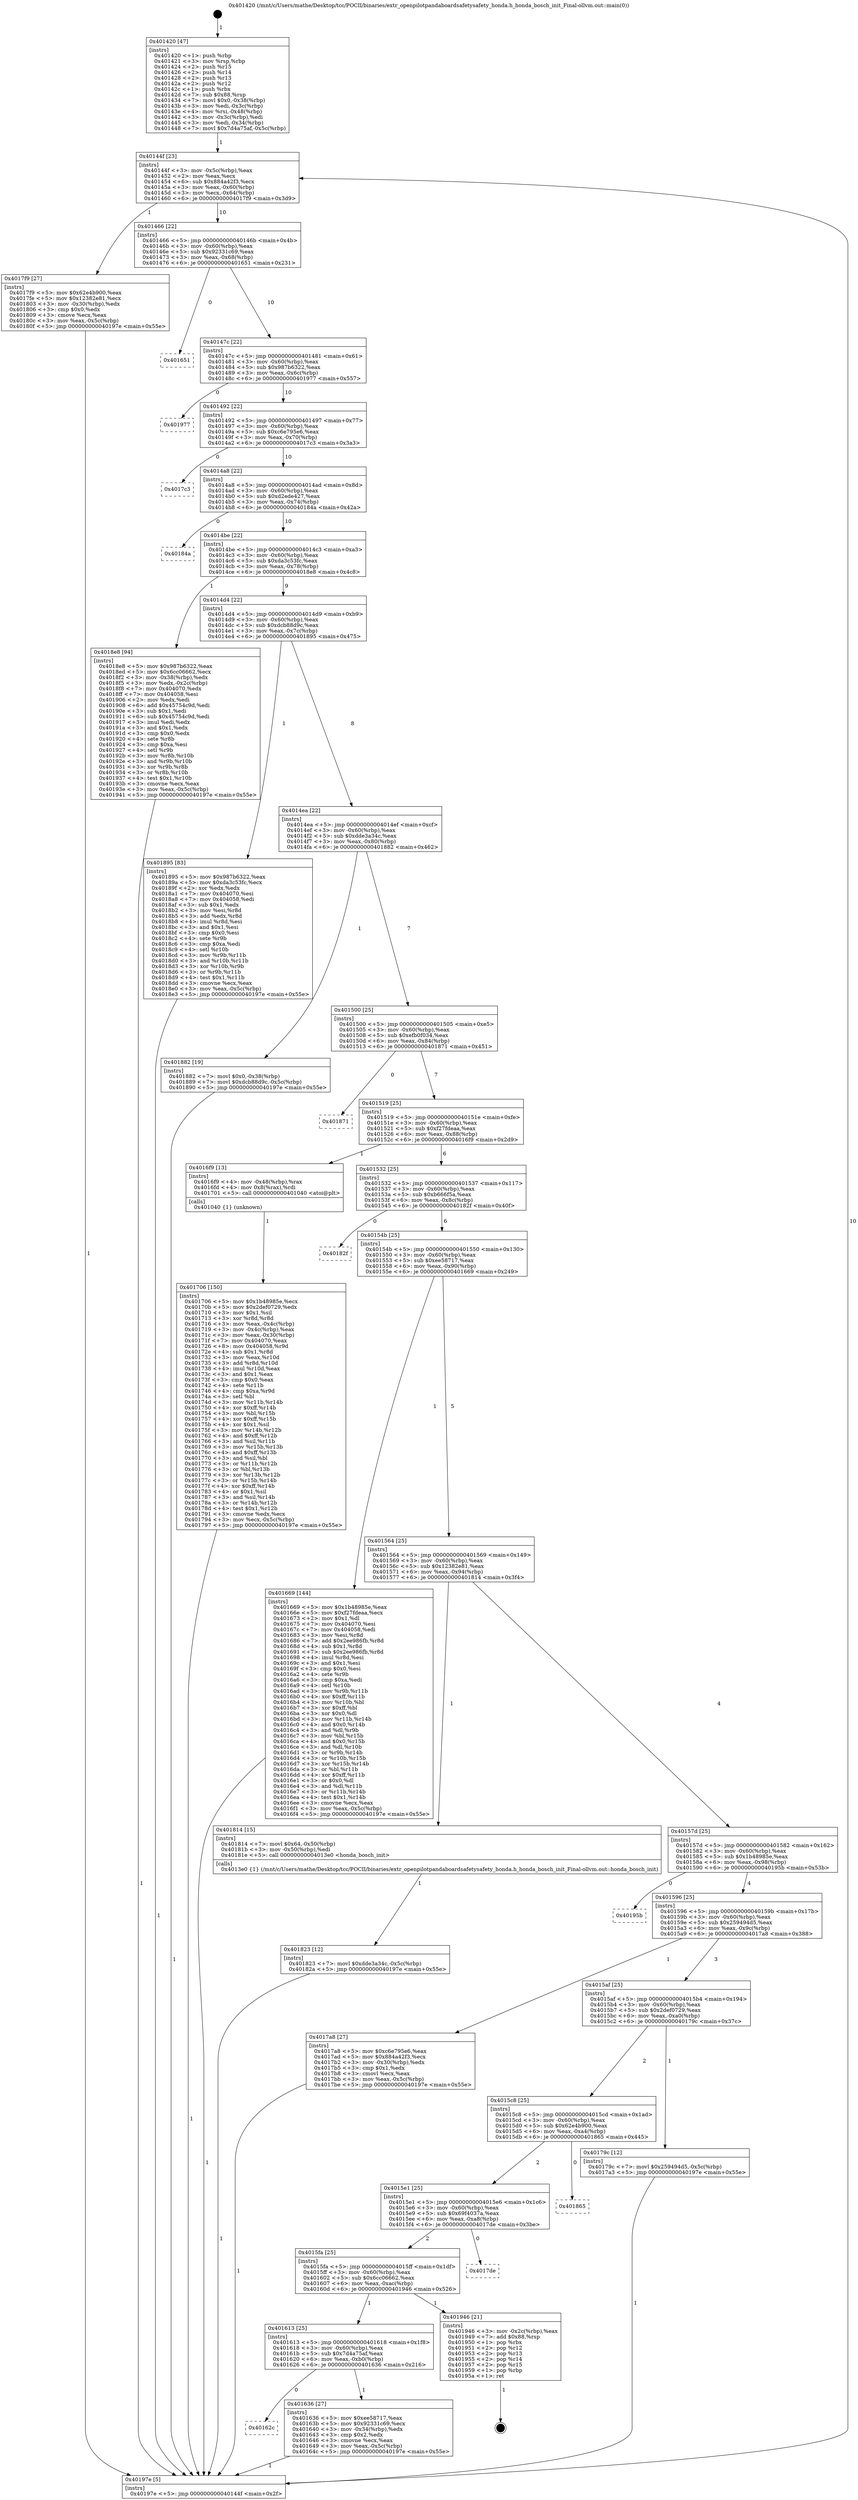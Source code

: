 digraph "0x401420" {
  label = "0x401420 (/mnt/c/Users/mathe/Desktop/tcc/POCII/binaries/extr_openpilotpandaboardsafetysafety_honda.h_honda_bosch_init_Final-ollvm.out::main(0))"
  labelloc = "t"
  node[shape=record]

  Entry [label="",width=0.3,height=0.3,shape=circle,fillcolor=black,style=filled]
  "0x40144f" [label="{
     0x40144f [23]\l
     | [instrs]\l
     &nbsp;&nbsp;0x40144f \<+3\>: mov -0x5c(%rbp),%eax\l
     &nbsp;&nbsp;0x401452 \<+2\>: mov %eax,%ecx\l
     &nbsp;&nbsp;0x401454 \<+6\>: sub $0x884a42f3,%ecx\l
     &nbsp;&nbsp;0x40145a \<+3\>: mov %eax,-0x60(%rbp)\l
     &nbsp;&nbsp;0x40145d \<+3\>: mov %ecx,-0x64(%rbp)\l
     &nbsp;&nbsp;0x401460 \<+6\>: je 00000000004017f9 \<main+0x3d9\>\l
  }"]
  "0x4017f9" [label="{
     0x4017f9 [27]\l
     | [instrs]\l
     &nbsp;&nbsp;0x4017f9 \<+5\>: mov $0x62e4b900,%eax\l
     &nbsp;&nbsp;0x4017fe \<+5\>: mov $0x12382e81,%ecx\l
     &nbsp;&nbsp;0x401803 \<+3\>: mov -0x30(%rbp),%edx\l
     &nbsp;&nbsp;0x401806 \<+3\>: cmp $0x0,%edx\l
     &nbsp;&nbsp;0x401809 \<+3\>: cmove %ecx,%eax\l
     &nbsp;&nbsp;0x40180c \<+3\>: mov %eax,-0x5c(%rbp)\l
     &nbsp;&nbsp;0x40180f \<+5\>: jmp 000000000040197e \<main+0x55e\>\l
  }"]
  "0x401466" [label="{
     0x401466 [22]\l
     | [instrs]\l
     &nbsp;&nbsp;0x401466 \<+5\>: jmp 000000000040146b \<main+0x4b\>\l
     &nbsp;&nbsp;0x40146b \<+3\>: mov -0x60(%rbp),%eax\l
     &nbsp;&nbsp;0x40146e \<+5\>: sub $0x92331c69,%eax\l
     &nbsp;&nbsp;0x401473 \<+3\>: mov %eax,-0x68(%rbp)\l
     &nbsp;&nbsp;0x401476 \<+6\>: je 0000000000401651 \<main+0x231\>\l
  }"]
  Exit [label="",width=0.3,height=0.3,shape=circle,fillcolor=black,style=filled,peripheries=2]
  "0x401651" [label="{
     0x401651\l
  }", style=dashed]
  "0x40147c" [label="{
     0x40147c [22]\l
     | [instrs]\l
     &nbsp;&nbsp;0x40147c \<+5\>: jmp 0000000000401481 \<main+0x61\>\l
     &nbsp;&nbsp;0x401481 \<+3\>: mov -0x60(%rbp),%eax\l
     &nbsp;&nbsp;0x401484 \<+5\>: sub $0x987b6322,%eax\l
     &nbsp;&nbsp;0x401489 \<+3\>: mov %eax,-0x6c(%rbp)\l
     &nbsp;&nbsp;0x40148c \<+6\>: je 0000000000401977 \<main+0x557\>\l
  }"]
  "0x401823" [label="{
     0x401823 [12]\l
     | [instrs]\l
     &nbsp;&nbsp;0x401823 \<+7\>: movl $0xdde3a34c,-0x5c(%rbp)\l
     &nbsp;&nbsp;0x40182a \<+5\>: jmp 000000000040197e \<main+0x55e\>\l
  }"]
  "0x401977" [label="{
     0x401977\l
  }", style=dashed]
  "0x401492" [label="{
     0x401492 [22]\l
     | [instrs]\l
     &nbsp;&nbsp;0x401492 \<+5\>: jmp 0000000000401497 \<main+0x77\>\l
     &nbsp;&nbsp;0x401497 \<+3\>: mov -0x60(%rbp),%eax\l
     &nbsp;&nbsp;0x40149a \<+5\>: sub $0xc6e795e6,%eax\l
     &nbsp;&nbsp;0x40149f \<+3\>: mov %eax,-0x70(%rbp)\l
     &nbsp;&nbsp;0x4014a2 \<+6\>: je 00000000004017c3 \<main+0x3a3\>\l
  }"]
  "0x401706" [label="{
     0x401706 [150]\l
     | [instrs]\l
     &nbsp;&nbsp;0x401706 \<+5\>: mov $0x1b48985e,%ecx\l
     &nbsp;&nbsp;0x40170b \<+5\>: mov $0x2def0729,%edx\l
     &nbsp;&nbsp;0x401710 \<+3\>: mov $0x1,%sil\l
     &nbsp;&nbsp;0x401713 \<+3\>: xor %r8d,%r8d\l
     &nbsp;&nbsp;0x401716 \<+3\>: mov %eax,-0x4c(%rbp)\l
     &nbsp;&nbsp;0x401719 \<+3\>: mov -0x4c(%rbp),%eax\l
     &nbsp;&nbsp;0x40171c \<+3\>: mov %eax,-0x30(%rbp)\l
     &nbsp;&nbsp;0x40171f \<+7\>: mov 0x404070,%eax\l
     &nbsp;&nbsp;0x401726 \<+8\>: mov 0x404058,%r9d\l
     &nbsp;&nbsp;0x40172e \<+4\>: sub $0x1,%r8d\l
     &nbsp;&nbsp;0x401732 \<+3\>: mov %eax,%r10d\l
     &nbsp;&nbsp;0x401735 \<+3\>: add %r8d,%r10d\l
     &nbsp;&nbsp;0x401738 \<+4\>: imul %r10d,%eax\l
     &nbsp;&nbsp;0x40173c \<+3\>: and $0x1,%eax\l
     &nbsp;&nbsp;0x40173f \<+3\>: cmp $0x0,%eax\l
     &nbsp;&nbsp;0x401742 \<+4\>: sete %r11b\l
     &nbsp;&nbsp;0x401746 \<+4\>: cmp $0xa,%r9d\l
     &nbsp;&nbsp;0x40174a \<+3\>: setl %bl\l
     &nbsp;&nbsp;0x40174d \<+3\>: mov %r11b,%r14b\l
     &nbsp;&nbsp;0x401750 \<+4\>: xor $0xff,%r14b\l
     &nbsp;&nbsp;0x401754 \<+3\>: mov %bl,%r15b\l
     &nbsp;&nbsp;0x401757 \<+4\>: xor $0xff,%r15b\l
     &nbsp;&nbsp;0x40175b \<+4\>: xor $0x1,%sil\l
     &nbsp;&nbsp;0x40175f \<+3\>: mov %r14b,%r12b\l
     &nbsp;&nbsp;0x401762 \<+4\>: and $0xff,%r12b\l
     &nbsp;&nbsp;0x401766 \<+3\>: and %sil,%r11b\l
     &nbsp;&nbsp;0x401769 \<+3\>: mov %r15b,%r13b\l
     &nbsp;&nbsp;0x40176c \<+4\>: and $0xff,%r13b\l
     &nbsp;&nbsp;0x401770 \<+3\>: and %sil,%bl\l
     &nbsp;&nbsp;0x401773 \<+3\>: or %r11b,%r12b\l
     &nbsp;&nbsp;0x401776 \<+3\>: or %bl,%r13b\l
     &nbsp;&nbsp;0x401779 \<+3\>: xor %r13b,%r12b\l
     &nbsp;&nbsp;0x40177c \<+3\>: or %r15b,%r14b\l
     &nbsp;&nbsp;0x40177f \<+4\>: xor $0xff,%r14b\l
     &nbsp;&nbsp;0x401783 \<+4\>: or $0x1,%sil\l
     &nbsp;&nbsp;0x401787 \<+3\>: and %sil,%r14b\l
     &nbsp;&nbsp;0x40178a \<+3\>: or %r14b,%r12b\l
     &nbsp;&nbsp;0x40178d \<+4\>: test $0x1,%r12b\l
     &nbsp;&nbsp;0x401791 \<+3\>: cmovne %edx,%ecx\l
     &nbsp;&nbsp;0x401794 \<+3\>: mov %ecx,-0x5c(%rbp)\l
     &nbsp;&nbsp;0x401797 \<+5\>: jmp 000000000040197e \<main+0x55e\>\l
  }"]
  "0x4017c3" [label="{
     0x4017c3\l
  }", style=dashed]
  "0x4014a8" [label="{
     0x4014a8 [22]\l
     | [instrs]\l
     &nbsp;&nbsp;0x4014a8 \<+5\>: jmp 00000000004014ad \<main+0x8d\>\l
     &nbsp;&nbsp;0x4014ad \<+3\>: mov -0x60(%rbp),%eax\l
     &nbsp;&nbsp;0x4014b0 \<+5\>: sub $0xd2ede427,%eax\l
     &nbsp;&nbsp;0x4014b5 \<+3\>: mov %eax,-0x74(%rbp)\l
     &nbsp;&nbsp;0x4014b8 \<+6\>: je 000000000040184a \<main+0x42a\>\l
  }"]
  "0x401420" [label="{
     0x401420 [47]\l
     | [instrs]\l
     &nbsp;&nbsp;0x401420 \<+1\>: push %rbp\l
     &nbsp;&nbsp;0x401421 \<+3\>: mov %rsp,%rbp\l
     &nbsp;&nbsp;0x401424 \<+2\>: push %r15\l
     &nbsp;&nbsp;0x401426 \<+2\>: push %r14\l
     &nbsp;&nbsp;0x401428 \<+2\>: push %r13\l
     &nbsp;&nbsp;0x40142a \<+2\>: push %r12\l
     &nbsp;&nbsp;0x40142c \<+1\>: push %rbx\l
     &nbsp;&nbsp;0x40142d \<+7\>: sub $0x88,%rsp\l
     &nbsp;&nbsp;0x401434 \<+7\>: movl $0x0,-0x38(%rbp)\l
     &nbsp;&nbsp;0x40143b \<+3\>: mov %edi,-0x3c(%rbp)\l
     &nbsp;&nbsp;0x40143e \<+4\>: mov %rsi,-0x48(%rbp)\l
     &nbsp;&nbsp;0x401442 \<+3\>: mov -0x3c(%rbp),%edi\l
     &nbsp;&nbsp;0x401445 \<+3\>: mov %edi,-0x34(%rbp)\l
     &nbsp;&nbsp;0x401448 \<+7\>: movl $0x7d4a75af,-0x5c(%rbp)\l
  }"]
  "0x40184a" [label="{
     0x40184a\l
  }", style=dashed]
  "0x4014be" [label="{
     0x4014be [22]\l
     | [instrs]\l
     &nbsp;&nbsp;0x4014be \<+5\>: jmp 00000000004014c3 \<main+0xa3\>\l
     &nbsp;&nbsp;0x4014c3 \<+3\>: mov -0x60(%rbp),%eax\l
     &nbsp;&nbsp;0x4014c6 \<+5\>: sub $0xda3c53fc,%eax\l
     &nbsp;&nbsp;0x4014cb \<+3\>: mov %eax,-0x78(%rbp)\l
     &nbsp;&nbsp;0x4014ce \<+6\>: je 00000000004018e8 \<main+0x4c8\>\l
  }"]
  "0x40197e" [label="{
     0x40197e [5]\l
     | [instrs]\l
     &nbsp;&nbsp;0x40197e \<+5\>: jmp 000000000040144f \<main+0x2f\>\l
  }"]
  "0x4018e8" [label="{
     0x4018e8 [94]\l
     | [instrs]\l
     &nbsp;&nbsp;0x4018e8 \<+5\>: mov $0x987b6322,%eax\l
     &nbsp;&nbsp;0x4018ed \<+5\>: mov $0x6cc06662,%ecx\l
     &nbsp;&nbsp;0x4018f2 \<+3\>: mov -0x38(%rbp),%edx\l
     &nbsp;&nbsp;0x4018f5 \<+3\>: mov %edx,-0x2c(%rbp)\l
     &nbsp;&nbsp;0x4018f8 \<+7\>: mov 0x404070,%edx\l
     &nbsp;&nbsp;0x4018ff \<+7\>: mov 0x404058,%esi\l
     &nbsp;&nbsp;0x401906 \<+2\>: mov %edx,%edi\l
     &nbsp;&nbsp;0x401908 \<+6\>: add $0x45754c9d,%edi\l
     &nbsp;&nbsp;0x40190e \<+3\>: sub $0x1,%edi\l
     &nbsp;&nbsp;0x401911 \<+6\>: sub $0x45754c9d,%edi\l
     &nbsp;&nbsp;0x401917 \<+3\>: imul %edi,%edx\l
     &nbsp;&nbsp;0x40191a \<+3\>: and $0x1,%edx\l
     &nbsp;&nbsp;0x40191d \<+3\>: cmp $0x0,%edx\l
     &nbsp;&nbsp;0x401920 \<+4\>: sete %r8b\l
     &nbsp;&nbsp;0x401924 \<+3\>: cmp $0xa,%esi\l
     &nbsp;&nbsp;0x401927 \<+4\>: setl %r9b\l
     &nbsp;&nbsp;0x40192b \<+3\>: mov %r8b,%r10b\l
     &nbsp;&nbsp;0x40192e \<+3\>: and %r9b,%r10b\l
     &nbsp;&nbsp;0x401931 \<+3\>: xor %r9b,%r8b\l
     &nbsp;&nbsp;0x401934 \<+3\>: or %r8b,%r10b\l
     &nbsp;&nbsp;0x401937 \<+4\>: test $0x1,%r10b\l
     &nbsp;&nbsp;0x40193b \<+3\>: cmovne %ecx,%eax\l
     &nbsp;&nbsp;0x40193e \<+3\>: mov %eax,-0x5c(%rbp)\l
     &nbsp;&nbsp;0x401941 \<+5\>: jmp 000000000040197e \<main+0x55e\>\l
  }"]
  "0x4014d4" [label="{
     0x4014d4 [22]\l
     | [instrs]\l
     &nbsp;&nbsp;0x4014d4 \<+5\>: jmp 00000000004014d9 \<main+0xb9\>\l
     &nbsp;&nbsp;0x4014d9 \<+3\>: mov -0x60(%rbp),%eax\l
     &nbsp;&nbsp;0x4014dc \<+5\>: sub $0xdcb88d9c,%eax\l
     &nbsp;&nbsp;0x4014e1 \<+3\>: mov %eax,-0x7c(%rbp)\l
     &nbsp;&nbsp;0x4014e4 \<+6\>: je 0000000000401895 \<main+0x475\>\l
  }"]
  "0x40162c" [label="{
     0x40162c\l
  }", style=dashed]
  "0x401895" [label="{
     0x401895 [83]\l
     | [instrs]\l
     &nbsp;&nbsp;0x401895 \<+5\>: mov $0x987b6322,%eax\l
     &nbsp;&nbsp;0x40189a \<+5\>: mov $0xda3c53fc,%ecx\l
     &nbsp;&nbsp;0x40189f \<+2\>: xor %edx,%edx\l
     &nbsp;&nbsp;0x4018a1 \<+7\>: mov 0x404070,%esi\l
     &nbsp;&nbsp;0x4018a8 \<+7\>: mov 0x404058,%edi\l
     &nbsp;&nbsp;0x4018af \<+3\>: sub $0x1,%edx\l
     &nbsp;&nbsp;0x4018b2 \<+3\>: mov %esi,%r8d\l
     &nbsp;&nbsp;0x4018b5 \<+3\>: add %edx,%r8d\l
     &nbsp;&nbsp;0x4018b8 \<+4\>: imul %r8d,%esi\l
     &nbsp;&nbsp;0x4018bc \<+3\>: and $0x1,%esi\l
     &nbsp;&nbsp;0x4018bf \<+3\>: cmp $0x0,%esi\l
     &nbsp;&nbsp;0x4018c2 \<+4\>: sete %r9b\l
     &nbsp;&nbsp;0x4018c6 \<+3\>: cmp $0xa,%edi\l
     &nbsp;&nbsp;0x4018c9 \<+4\>: setl %r10b\l
     &nbsp;&nbsp;0x4018cd \<+3\>: mov %r9b,%r11b\l
     &nbsp;&nbsp;0x4018d0 \<+3\>: and %r10b,%r11b\l
     &nbsp;&nbsp;0x4018d3 \<+3\>: xor %r10b,%r9b\l
     &nbsp;&nbsp;0x4018d6 \<+3\>: or %r9b,%r11b\l
     &nbsp;&nbsp;0x4018d9 \<+4\>: test $0x1,%r11b\l
     &nbsp;&nbsp;0x4018dd \<+3\>: cmovne %ecx,%eax\l
     &nbsp;&nbsp;0x4018e0 \<+3\>: mov %eax,-0x5c(%rbp)\l
     &nbsp;&nbsp;0x4018e3 \<+5\>: jmp 000000000040197e \<main+0x55e\>\l
  }"]
  "0x4014ea" [label="{
     0x4014ea [22]\l
     | [instrs]\l
     &nbsp;&nbsp;0x4014ea \<+5\>: jmp 00000000004014ef \<main+0xcf\>\l
     &nbsp;&nbsp;0x4014ef \<+3\>: mov -0x60(%rbp),%eax\l
     &nbsp;&nbsp;0x4014f2 \<+5\>: sub $0xdde3a34c,%eax\l
     &nbsp;&nbsp;0x4014f7 \<+3\>: mov %eax,-0x80(%rbp)\l
     &nbsp;&nbsp;0x4014fa \<+6\>: je 0000000000401882 \<main+0x462\>\l
  }"]
  "0x401636" [label="{
     0x401636 [27]\l
     | [instrs]\l
     &nbsp;&nbsp;0x401636 \<+5\>: mov $0xee58717,%eax\l
     &nbsp;&nbsp;0x40163b \<+5\>: mov $0x92331c69,%ecx\l
     &nbsp;&nbsp;0x401640 \<+3\>: mov -0x34(%rbp),%edx\l
     &nbsp;&nbsp;0x401643 \<+3\>: cmp $0x2,%edx\l
     &nbsp;&nbsp;0x401646 \<+3\>: cmovne %ecx,%eax\l
     &nbsp;&nbsp;0x401649 \<+3\>: mov %eax,-0x5c(%rbp)\l
     &nbsp;&nbsp;0x40164c \<+5\>: jmp 000000000040197e \<main+0x55e\>\l
  }"]
  "0x401882" [label="{
     0x401882 [19]\l
     | [instrs]\l
     &nbsp;&nbsp;0x401882 \<+7\>: movl $0x0,-0x38(%rbp)\l
     &nbsp;&nbsp;0x401889 \<+7\>: movl $0xdcb88d9c,-0x5c(%rbp)\l
     &nbsp;&nbsp;0x401890 \<+5\>: jmp 000000000040197e \<main+0x55e\>\l
  }"]
  "0x401500" [label="{
     0x401500 [25]\l
     | [instrs]\l
     &nbsp;&nbsp;0x401500 \<+5\>: jmp 0000000000401505 \<main+0xe5\>\l
     &nbsp;&nbsp;0x401505 \<+3\>: mov -0x60(%rbp),%eax\l
     &nbsp;&nbsp;0x401508 \<+5\>: sub $0xefb0f034,%eax\l
     &nbsp;&nbsp;0x40150d \<+6\>: mov %eax,-0x84(%rbp)\l
     &nbsp;&nbsp;0x401513 \<+6\>: je 0000000000401871 \<main+0x451\>\l
  }"]
  "0x401613" [label="{
     0x401613 [25]\l
     | [instrs]\l
     &nbsp;&nbsp;0x401613 \<+5\>: jmp 0000000000401618 \<main+0x1f8\>\l
     &nbsp;&nbsp;0x401618 \<+3\>: mov -0x60(%rbp),%eax\l
     &nbsp;&nbsp;0x40161b \<+5\>: sub $0x7d4a75af,%eax\l
     &nbsp;&nbsp;0x401620 \<+6\>: mov %eax,-0xb0(%rbp)\l
     &nbsp;&nbsp;0x401626 \<+6\>: je 0000000000401636 \<main+0x216\>\l
  }"]
  "0x401871" [label="{
     0x401871\l
  }", style=dashed]
  "0x401519" [label="{
     0x401519 [25]\l
     | [instrs]\l
     &nbsp;&nbsp;0x401519 \<+5\>: jmp 000000000040151e \<main+0xfe\>\l
     &nbsp;&nbsp;0x40151e \<+3\>: mov -0x60(%rbp),%eax\l
     &nbsp;&nbsp;0x401521 \<+5\>: sub $0xf27fdeaa,%eax\l
     &nbsp;&nbsp;0x401526 \<+6\>: mov %eax,-0x88(%rbp)\l
     &nbsp;&nbsp;0x40152c \<+6\>: je 00000000004016f9 \<main+0x2d9\>\l
  }"]
  "0x401946" [label="{
     0x401946 [21]\l
     | [instrs]\l
     &nbsp;&nbsp;0x401946 \<+3\>: mov -0x2c(%rbp),%eax\l
     &nbsp;&nbsp;0x401949 \<+7\>: add $0x88,%rsp\l
     &nbsp;&nbsp;0x401950 \<+1\>: pop %rbx\l
     &nbsp;&nbsp;0x401951 \<+2\>: pop %r12\l
     &nbsp;&nbsp;0x401953 \<+2\>: pop %r13\l
     &nbsp;&nbsp;0x401955 \<+2\>: pop %r14\l
     &nbsp;&nbsp;0x401957 \<+2\>: pop %r15\l
     &nbsp;&nbsp;0x401959 \<+1\>: pop %rbp\l
     &nbsp;&nbsp;0x40195a \<+1\>: ret\l
  }"]
  "0x4016f9" [label="{
     0x4016f9 [13]\l
     | [instrs]\l
     &nbsp;&nbsp;0x4016f9 \<+4\>: mov -0x48(%rbp),%rax\l
     &nbsp;&nbsp;0x4016fd \<+4\>: mov 0x8(%rax),%rdi\l
     &nbsp;&nbsp;0x401701 \<+5\>: call 0000000000401040 \<atoi@plt\>\l
     | [calls]\l
     &nbsp;&nbsp;0x401040 \{1\} (unknown)\l
  }"]
  "0x401532" [label="{
     0x401532 [25]\l
     | [instrs]\l
     &nbsp;&nbsp;0x401532 \<+5\>: jmp 0000000000401537 \<main+0x117\>\l
     &nbsp;&nbsp;0x401537 \<+3\>: mov -0x60(%rbp),%eax\l
     &nbsp;&nbsp;0x40153a \<+5\>: sub $0xb666f5a,%eax\l
     &nbsp;&nbsp;0x40153f \<+6\>: mov %eax,-0x8c(%rbp)\l
     &nbsp;&nbsp;0x401545 \<+6\>: je 000000000040182f \<main+0x40f\>\l
  }"]
  "0x4015fa" [label="{
     0x4015fa [25]\l
     | [instrs]\l
     &nbsp;&nbsp;0x4015fa \<+5\>: jmp 00000000004015ff \<main+0x1df\>\l
     &nbsp;&nbsp;0x4015ff \<+3\>: mov -0x60(%rbp),%eax\l
     &nbsp;&nbsp;0x401602 \<+5\>: sub $0x6cc06662,%eax\l
     &nbsp;&nbsp;0x401607 \<+6\>: mov %eax,-0xac(%rbp)\l
     &nbsp;&nbsp;0x40160d \<+6\>: je 0000000000401946 \<main+0x526\>\l
  }"]
  "0x40182f" [label="{
     0x40182f\l
  }", style=dashed]
  "0x40154b" [label="{
     0x40154b [25]\l
     | [instrs]\l
     &nbsp;&nbsp;0x40154b \<+5\>: jmp 0000000000401550 \<main+0x130\>\l
     &nbsp;&nbsp;0x401550 \<+3\>: mov -0x60(%rbp),%eax\l
     &nbsp;&nbsp;0x401553 \<+5\>: sub $0xee58717,%eax\l
     &nbsp;&nbsp;0x401558 \<+6\>: mov %eax,-0x90(%rbp)\l
     &nbsp;&nbsp;0x40155e \<+6\>: je 0000000000401669 \<main+0x249\>\l
  }"]
  "0x4017de" [label="{
     0x4017de\l
  }", style=dashed]
  "0x401669" [label="{
     0x401669 [144]\l
     | [instrs]\l
     &nbsp;&nbsp;0x401669 \<+5\>: mov $0x1b48985e,%eax\l
     &nbsp;&nbsp;0x40166e \<+5\>: mov $0xf27fdeaa,%ecx\l
     &nbsp;&nbsp;0x401673 \<+2\>: mov $0x1,%dl\l
     &nbsp;&nbsp;0x401675 \<+7\>: mov 0x404070,%esi\l
     &nbsp;&nbsp;0x40167c \<+7\>: mov 0x404058,%edi\l
     &nbsp;&nbsp;0x401683 \<+3\>: mov %esi,%r8d\l
     &nbsp;&nbsp;0x401686 \<+7\>: add $0x2ee986fb,%r8d\l
     &nbsp;&nbsp;0x40168d \<+4\>: sub $0x1,%r8d\l
     &nbsp;&nbsp;0x401691 \<+7\>: sub $0x2ee986fb,%r8d\l
     &nbsp;&nbsp;0x401698 \<+4\>: imul %r8d,%esi\l
     &nbsp;&nbsp;0x40169c \<+3\>: and $0x1,%esi\l
     &nbsp;&nbsp;0x40169f \<+3\>: cmp $0x0,%esi\l
     &nbsp;&nbsp;0x4016a2 \<+4\>: sete %r9b\l
     &nbsp;&nbsp;0x4016a6 \<+3\>: cmp $0xa,%edi\l
     &nbsp;&nbsp;0x4016a9 \<+4\>: setl %r10b\l
     &nbsp;&nbsp;0x4016ad \<+3\>: mov %r9b,%r11b\l
     &nbsp;&nbsp;0x4016b0 \<+4\>: xor $0xff,%r11b\l
     &nbsp;&nbsp;0x4016b4 \<+3\>: mov %r10b,%bl\l
     &nbsp;&nbsp;0x4016b7 \<+3\>: xor $0xff,%bl\l
     &nbsp;&nbsp;0x4016ba \<+3\>: xor $0x0,%dl\l
     &nbsp;&nbsp;0x4016bd \<+3\>: mov %r11b,%r14b\l
     &nbsp;&nbsp;0x4016c0 \<+4\>: and $0x0,%r14b\l
     &nbsp;&nbsp;0x4016c4 \<+3\>: and %dl,%r9b\l
     &nbsp;&nbsp;0x4016c7 \<+3\>: mov %bl,%r15b\l
     &nbsp;&nbsp;0x4016ca \<+4\>: and $0x0,%r15b\l
     &nbsp;&nbsp;0x4016ce \<+3\>: and %dl,%r10b\l
     &nbsp;&nbsp;0x4016d1 \<+3\>: or %r9b,%r14b\l
     &nbsp;&nbsp;0x4016d4 \<+3\>: or %r10b,%r15b\l
     &nbsp;&nbsp;0x4016d7 \<+3\>: xor %r15b,%r14b\l
     &nbsp;&nbsp;0x4016da \<+3\>: or %bl,%r11b\l
     &nbsp;&nbsp;0x4016dd \<+4\>: xor $0xff,%r11b\l
     &nbsp;&nbsp;0x4016e1 \<+3\>: or $0x0,%dl\l
     &nbsp;&nbsp;0x4016e4 \<+3\>: and %dl,%r11b\l
     &nbsp;&nbsp;0x4016e7 \<+3\>: or %r11b,%r14b\l
     &nbsp;&nbsp;0x4016ea \<+4\>: test $0x1,%r14b\l
     &nbsp;&nbsp;0x4016ee \<+3\>: cmovne %ecx,%eax\l
     &nbsp;&nbsp;0x4016f1 \<+3\>: mov %eax,-0x5c(%rbp)\l
     &nbsp;&nbsp;0x4016f4 \<+5\>: jmp 000000000040197e \<main+0x55e\>\l
  }"]
  "0x401564" [label="{
     0x401564 [25]\l
     | [instrs]\l
     &nbsp;&nbsp;0x401564 \<+5\>: jmp 0000000000401569 \<main+0x149\>\l
     &nbsp;&nbsp;0x401569 \<+3\>: mov -0x60(%rbp),%eax\l
     &nbsp;&nbsp;0x40156c \<+5\>: sub $0x12382e81,%eax\l
     &nbsp;&nbsp;0x401571 \<+6\>: mov %eax,-0x94(%rbp)\l
     &nbsp;&nbsp;0x401577 \<+6\>: je 0000000000401814 \<main+0x3f4\>\l
  }"]
  "0x4015e1" [label="{
     0x4015e1 [25]\l
     | [instrs]\l
     &nbsp;&nbsp;0x4015e1 \<+5\>: jmp 00000000004015e6 \<main+0x1c6\>\l
     &nbsp;&nbsp;0x4015e6 \<+3\>: mov -0x60(%rbp),%eax\l
     &nbsp;&nbsp;0x4015e9 \<+5\>: sub $0x69f4037a,%eax\l
     &nbsp;&nbsp;0x4015ee \<+6\>: mov %eax,-0xa8(%rbp)\l
     &nbsp;&nbsp;0x4015f4 \<+6\>: je 00000000004017de \<main+0x3be\>\l
  }"]
  "0x401814" [label="{
     0x401814 [15]\l
     | [instrs]\l
     &nbsp;&nbsp;0x401814 \<+7\>: movl $0x64,-0x50(%rbp)\l
     &nbsp;&nbsp;0x40181b \<+3\>: mov -0x50(%rbp),%edi\l
     &nbsp;&nbsp;0x40181e \<+5\>: call 00000000004013e0 \<honda_bosch_init\>\l
     | [calls]\l
     &nbsp;&nbsp;0x4013e0 \{1\} (/mnt/c/Users/mathe/Desktop/tcc/POCII/binaries/extr_openpilotpandaboardsafetysafety_honda.h_honda_bosch_init_Final-ollvm.out::honda_bosch_init)\l
  }"]
  "0x40157d" [label="{
     0x40157d [25]\l
     | [instrs]\l
     &nbsp;&nbsp;0x40157d \<+5\>: jmp 0000000000401582 \<main+0x162\>\l
     &nbsp;&nbsp;0x401582 \<+3\>: mov -0x60(%rbp),%eax\l
     &nbsp;&nbsp;0x401585 \<+5\>: sub $0x1b48985e,%eax\l
     &nbsp;&nbsp;0x40158a \<+6\>: mov %eax,-0x98(%rbp)\l
     &nbsp;&nbsp;0x401590 \<+6\>: je 000000000040195b \<main+0x53b\>\l
  }"]
  "0x401865" [label="{
     0x401865\l
  }", style=dashed]
  "0x40195b" [label="{
     0x40195b\l
  }", style=dashed]
  "0x401596" [label="{
     0x401596 [25]\l
     | [instrs]\l
     &nbsp;&nbsp;0x401596 \<+5\>: jmp 000000000040159b \<main+0x17b\>\l
     &nbsp;&nbsp;0x40159b \<+3\>: mov -0x60(%rbp),%eax\l
     &nbsp;&nbsp;0x40159e \<+5\>: sub $0x259494d5,%eax\l
     &nbsp;&nbsp;0x4015a3 \<+6\>: mov %eax,-0x9c(%rbp)\l
     &nbsp;&nbsp;0x4015a9 \<+6\>: je 00000000004017a8 \<main+0x388\>\l
  }"]
  "0x4015c8" [label="{
     0x4015c8 [25]\l
     | [instrs]\l
     &nbsp;&nbsp;0x4015c8 \<+5\>: jmp 00000000004015cd \<main+0x1ad\>\l
     &nbsp;&nbsp;0x4015cd \<+3\>: mov -0x60(%rbp),%eax\l
     &nbsp;&nbsp;0x4015d0 \<+5\>: sub $0x62e4b900,%eax\l
     &nbsp;&nbsp;0x4015d5 \<+6\>: mov %eax,-0xa4(%rbp)\l
     &nbsp;&nbsp;0x4015db \<+6\>: je 0000000000401865 \<main+0x445\>\l
  }"]
  "0x4017a8" [label="{
     0x4017a8 [27]\l
     | [instrs]\l
     &nbsp;&nbsp;0x4017a8 \<+5\>: mov $0xc6e795e6,%eax\l
     &nbsp;&nbsp;0x4017ad \<+5\>: mov $0x884a42f3,%ecx\l
     &nbsp;&nbsp;0x4017b2 \<+3\>: mov -0x30(%rbp),%edx\l
     &nbsp;&nbsp;0x4017b5 \<+3\>: cmp $0x1,%edx\l
     &nbsp;&nbsp;0x4017b8 \<+3\>: cmovl %ecx,%eax\l
     &nbsp;&nbsp;0x4017bb \<+3\>: mov %eax,-0x5c(%rbp)\l
     &nbsp;&nbsp;0x4017be \<+5\>: jmp 000000000040197e \<main+0x55e\>\l
  }"]
  "0x4015af" [label="{
     0x4015af [25]\l
     | [instrs]\l
     &nbsp;&nbsp;0x4015af \<+5\>: jmp 00000000004015b4 \<main+0x194\>\l
     &nbsp;&nbsp;0x4015b4 \<+3\>: mov -0x60(%rbp),%eax\l
     &nbsp;&nbsp;0x4015b7 \<+5\>: sub $0x2def0729,%eax\l
     &nbsp;&nbsp;0x4015bc \<+6\>: mov %eax,-0xa0(%rbp)\l
     &nbsp;&nbsp;0x4015c2 \<+6\>: je 000000000040179c \<main+0x37c\>\l
  }"]
  "0x40179c" [label="{
     0x40179c [12]\l
     | [instrs]\l
     &nbsp;&nbsp;0x40179c \<+7\>: movl $0x259494d5,-0x5c(%rbp)\l
     &nbsp;&nbsp;0x4017a3 \<+5\>: jmp 000000000040197e \<main+0x55e\>\l
  }"]
  Entry -> "0x401420" [label=" 1"]
  "0x40144f" -> "0x4017f9" [label=" 1"]
  "0x40144f" -> "0x401466" [label=" 10"]
  "0x401946" -> Exit [label=" 1"]
  "0x401466" -> "0x401651" [label=" 0"]
  "0x401466" -> "0x40147c" [label=" 10"]
  "0x4018e8" -> "0x40197e" [label=" 1"]
  "0x40147c" -> "0x401977" [label=" 0"]
  "0x40147c" -> "0x401492" [label=" 10"]
  "0x401895" -> "0x40197e" [label=" 1"]
  "0x401492" -> "0x4017c3" [label=" 0"]
  "0x401492" -> "0x4014a8" [label=" 10"]
  "0x401882" -> "0x40197e" [label=" 1"]
  "0x4014a8" -> "0x40184a" [label=" 0"]
  "0x4014a8" -> "0x4014be" [label=" 10"]
  "0x401823" -> "0x40197e" [label=" 1"]
  "0x4014be" -> "0x4018e8" [label=" 1"]
  "0x4014be" -> "0x4014d4" [label=" 9"]
  "0x401814" -> "0x401823" [label=" 1"]
  "0x4014d4" -> "0x401895" [label=" 1"]
  "0x4014d4" -> "0x4014ea" [label=" 8"]
  "0x4017f9" -> "0x40197e" [label=" 1"]
  "0x4014ea" -> "0x401882" [label=" 1"]
  "0x4014ea" -> "0x401500" [label=" 7"]
  "0x4017a8" -> "0x40197e" [label=" 1"]
  "0x401500" -> "0x401871" [label=" 0"]
  "0x401500" -> "0x401519" [label=" 7"]
  "0x401706" -> "0x40197e" [label=" 1"]
  "0x401519" -> "0x4016f9" [label=" 1"]
  "0x401519" -> "0x401532" [label=" 6"]
  "0x4016f9" -> "0x401706" [label=" 1"]
  "0x401532" -> "0x40182f" [label=" 0"]
  "0x401532" -> "0x40154b" [label=" 6"]
  "0x40197e" -> "0x40144f" [label=" 10"]
  "0x40154b" -> "0x401669" [label=" 1"]
  "0x40154b" -> "0x401564" [label=" 5"]
  "0x401420" -> "0x40144f" [label=" 1"]
  "0x401564" -> "0x401814" [label=" 1"]
  "0x401564" -> "0x40157d" [label=" 4"]
  "0x401613" -> "0x40162c" [label=" 0"]
  "0x40157d" -> "0x40195b" [label=" 0"]
  "0x40157d" -> "0x401596" [label=" 4"]
  "0x401613" -> "0x401636" [label=" 1"]
  "0x401596" -> "0x4017a8" [label=" 1"]
  "0x401596" -> "0x4015af" [label=" 3"]
  "0x4015fa" -> "0x401613" [label=" 1"]
  "0x4015af" -> "0x40179c" [label=" 1"]
  "0x4015af" -> "0x4015c8" [label=" 2"]
  "0x40179c" -> "0x40197e" [label=" 1"]
  "0x4015c8" -> "0x401865" [label=" 0"]
  "0x4015c8" -> "0x4015e1" [label=" 2"]
  "0x401636" -> "0x40197e" [label=" 1"]
  "0x4015e1" -> "0x4017de" [label=" 0"]
  "0x4015e1" -> "0x4015fa" [label=" 2"]
  "0x401669" -> "0x40197e" [label=" 1"]
  "0x4015fa" -> "0x401946" [label=" 1"]
}
